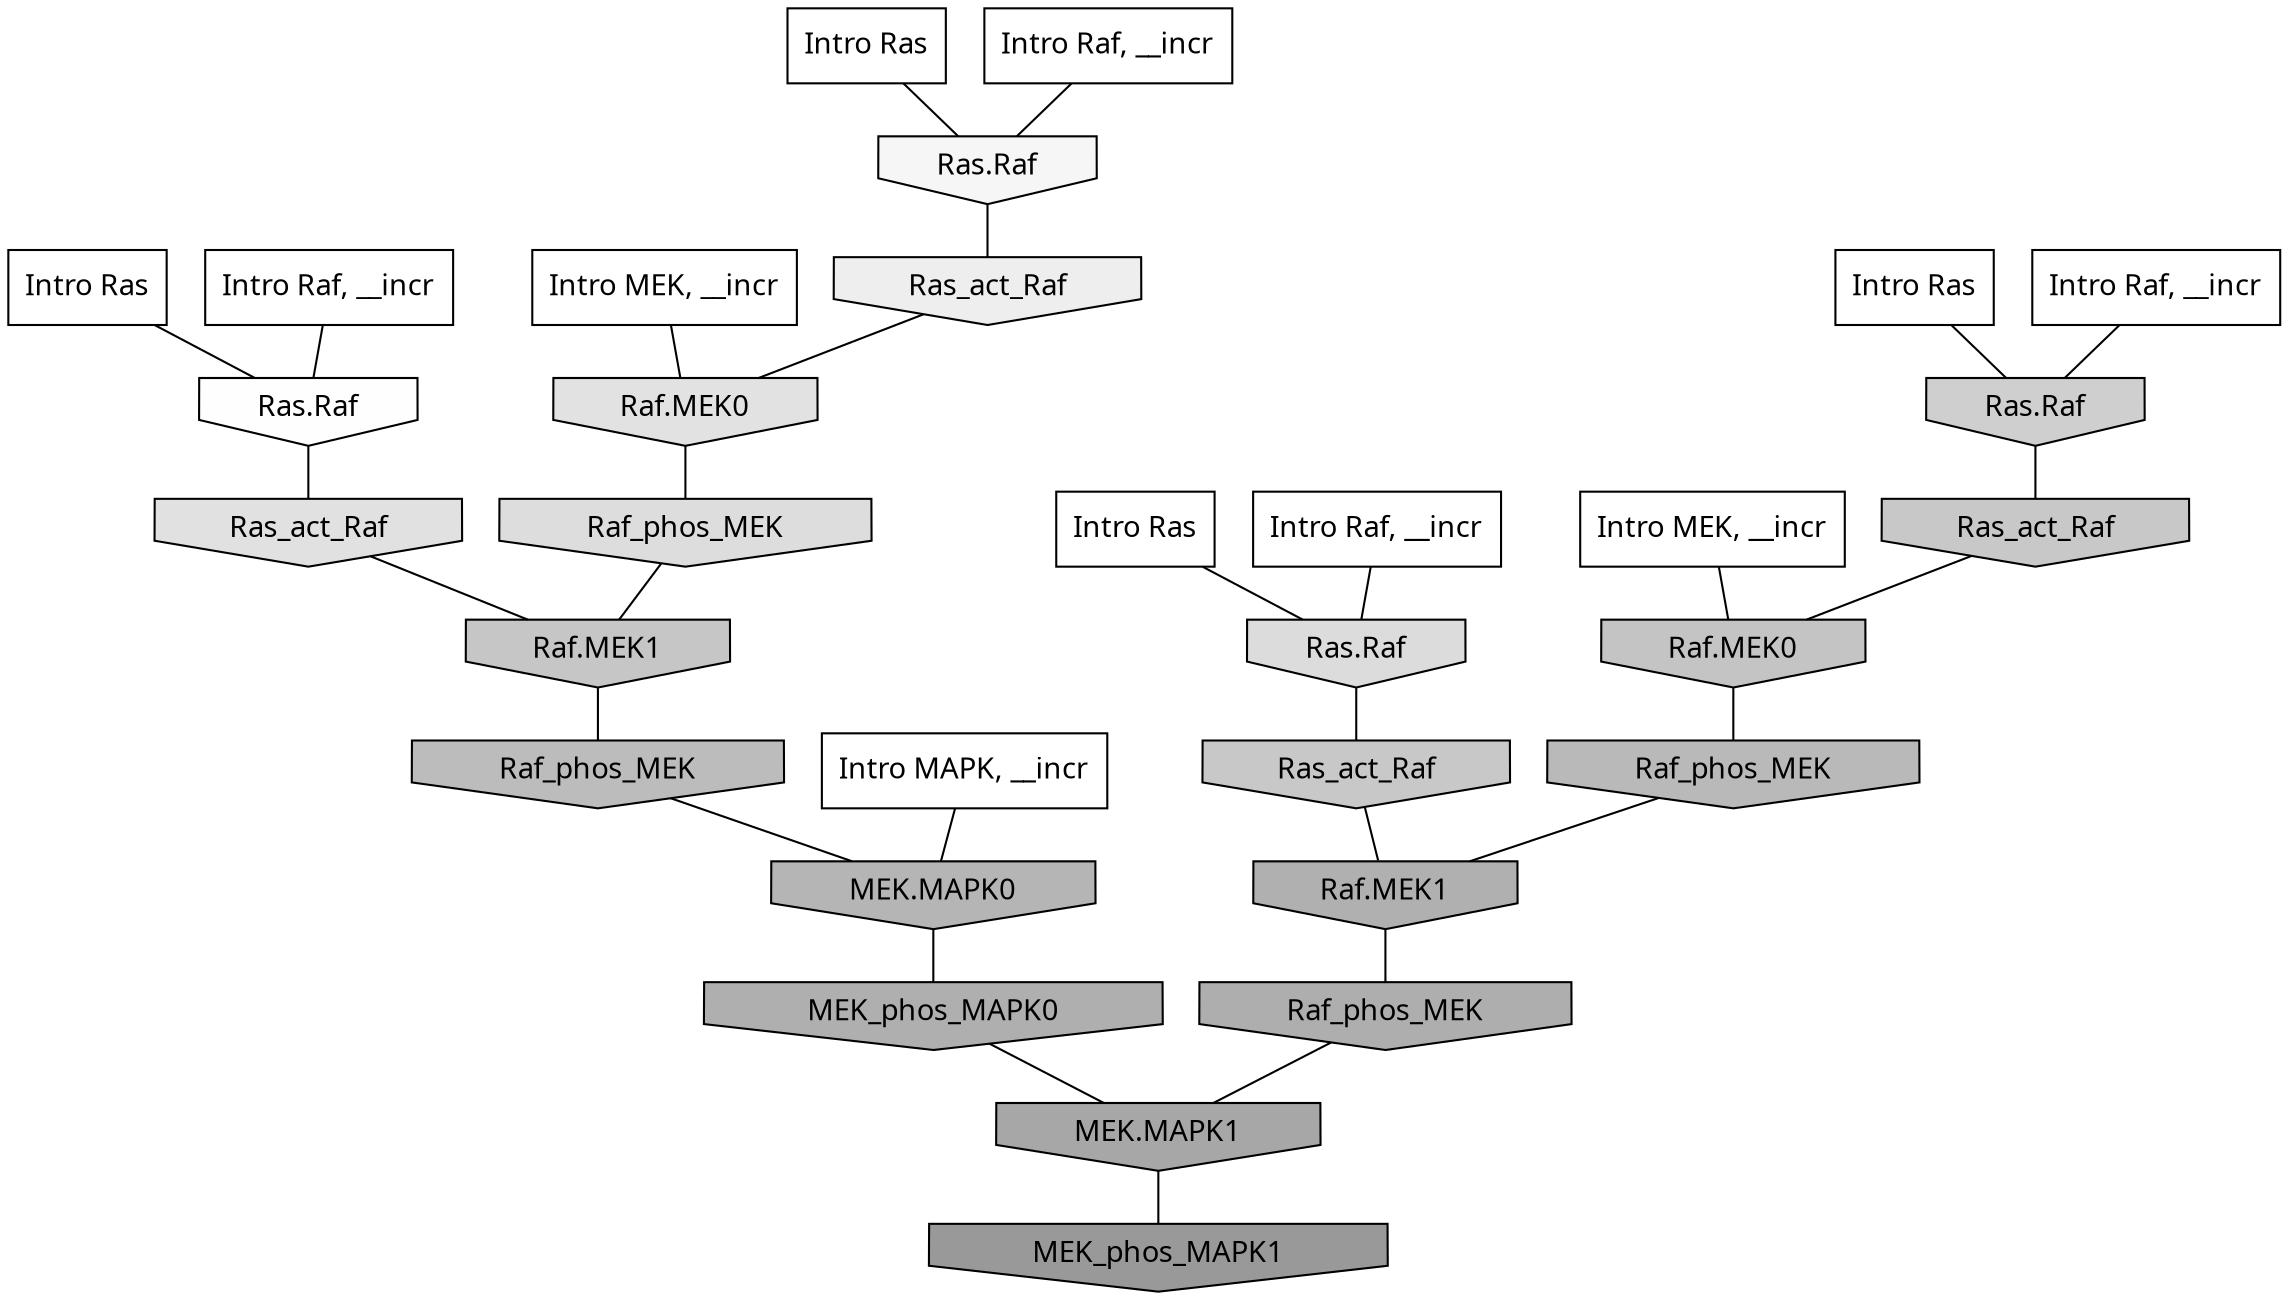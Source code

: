 digraph G{
  rankdir="TB";
  ranksep=0.30;
  node [fontname="CMU Serif"];
  edge [fontname="CMU Serif"];
  
  43 [label="Intro Ras", shape=rectangle, style=filled, fillcolor="0.000 0.000 1.000"]
  
  57 [label="Intro Ras", shape=rectangle, style=filled, fillcolor="0.000 0.000 1.000"]
  
  64 [label="Intro Ras", shape=rectangle, style=filled, fillcolor="0.000 0.000 1.000"]
  
  85 [label="Intro Ras", shape=rectangle, style=filled, fillcolor="0.000 0.000 1.000"]
  
  301 [label="Intro Raf, __incr", shape=rectangle, style=filled, fillcolor="0.000 0.000 1.000"]
  
  838 [label="Intro Raf, __incr", shape=rectangle, style=filled, fillcolor="0.000 0.000 1.000"]
  
  863 [label="Intro Raf, __incr", shape=rectangle, style=filled, fillcolor="0.000 0.000 1.000"]
  
  1094 [label="Intro Raf, __incr", shape=rectangle, style=filled, fillcolor="0.000 0.000 1.000"]
  
  1368 [label="Intro MEK, __incr", shape=rectangle, style=filled, fillcolor="0.000 0.000 1.000"]
  
  1371 [label="Intro MEK, __incr", shape=rectangle, style=filled, fillcolor="0.000 0.000 1.000"]
  
  2512 [label="Intro MAPK, __incr", shape=rectangle, style=filled, fillcolor="0.000 0.000 1.000"]
  
  3341 [label="Ras.Raf", shape=invhouse, style=filled, fillcolor="0.000 0.000 0.996"]
  
  3571 [label="Ras.Raf", shape=invhouse, style=filled, fillcolor="0.000 0.000 0.964"]
  
  4028 [label="Ras_act_Raf", shape=invhouse, style=filled, fillcolor="0.000 0.000 0.931"]
  
  4804 [label="Raf.MEK0", shape=invhouse, style=filled, fillcolor="0.000 0.000 0.884"]
  
  4891 [label="Ras_act_Raf", shape=invhouse, style=filled, fillcolor="0.000 0.000 0.879"]
  
  5150 [label="Raf_phos_MEK", shape=invhouse, style=filled, fillcolor="0.000 0.000 0.864"]
  
  5234 [label="Ras.Raf", shape=invhouse, style=filled, fillcolor="0.000 0.000 0.860"]
  
  6281 [label="Ras.Raf", shape=invhouse, style=filled, fillcolor="0.000 0.000 0.809"]
  
  7012 [label="Ras_act_Raf", shape=invhouse, style=filled, fillcolor="0.000 0.000 0.784"]
  
  7056 [label="Ras_act_Raf", shape=invhouse, style=filled, fillcolor="0.000 0.000 0.782"]
  
  7277 [label="Raf.MEK1", shape=invhouse, style=filled, fillcolor="0.000 0.000 0.776"]
  
  7605 [label="Raf.MEK0", shape=invhouse, style=filled, fillcolor="0.000 0.000 0.767"]
  
  8677 [label="Raf_phos_MEK", shape=invhouse, style=filled, fillcolor="0.000 0.000 0.738"]
  
  9086 [label="Raf_phos_MEK", shape=invhouse, style=filled, fillcolor="0.000 0.000 0.726"]
  
  9969 [label="MEK.MAPK0", shape=invhouse, style=filled, fillcolor="0.000 0.000 0.709"]
  
  10948 [label="Raf.MEK1", shape=invhouse, style=filled, fillcolor="0.000 0.000 0.690"]
  
  11239 [label="MEK_phos_MAPK0", shape=invhouse, style=filled, fillcolor="0.000 0.000 0.685"]
  
  11429 [label="Raf_phos_MEK", shape=invhouse, style=filled, fillcolor="0.000 0.000 0.682"]
  
  13185 [label="MEK.MAPK1", shape=invhouse, style=filled, fillcolor="0.000 0.000 0.655"]
  
  16701 [label="MEK_phos_MAPK1", shape=invhouse, style=filled, fillcolor="0.000 0.000 0.600"]
  
  
  13185 -> 16701 [dir=none, color="0.000 0.000 0.000"] 
  11429 -> 13185 [dir=none, color="0.000 0.000 0.000"] 
  11239 -> 13185 [dir=none, color="0.000 0.000 0.000"] 
  10948 -> 11429 [dir=none, color="0.000 0.000 0.000"] 
  9969 -> 11239 [dir=none, color="0.000 0.000 0.000"] 
  9086 -> 10948 [dir=none, color="0.000 0.000 0.000"] 
  8677 -> 9969 [dir=none, color="0.000 0.000 0.000"] 
  7605 -> 9086 [dir=none, color="0.000 0.000 0.000"] 
  7277 -> 8677 [dir=none, color="0.000 0.000 0.000"] 
  7056 -> 10948 [dir=none, color="0.000 0.000 0.000"] 
  7012 -> 7605 [dir=none, color="0.000 0.000 0.000"] 
  6281 -> 7012 [dir=none, color="0.000 0.000 0.000"] 
  5234 -> 7056 [dir=none, color="0.000 0.000 0.000"] 
  5150 -> 7277 [dir=none, color="0.000 0.000 0.000"] 
  4891 -> 7277 [dir=none, color="0.000 0.000 0.000"] 
  4804 -> 5150 [dir=none, color="0.000 0.000 0.000"] 
  4028 -> 4804 [dir=none, color="0.000 0.000 0.000"] 
  3571 -> 4028 [dir=none, color="0.000 0.000 0.000"] 
  3341 -> 4891 [dir=none, color="0.000 0.000 0.000"] 
  2512 -> 9969 [dir=none, color="0.000 0.000 0.000"] 
  1371 -> 4804 [dir=none, color="0.000 0.000 0.000"] 
  1368 -> 7605 [dir=none, color="0.000 0.000 0.000"] 
  1094 -> 5234 [dir=none, color="0.000 0.000 0.000"] 
  863 -> 6281 [dir=none, color="0.000 0.000 0.000"] 
  838 -> 3571 [dir=none, color="0.000 0.000 0.000"] 
  301 -> 3341 [dir=none, color="0.000 0.000 0.000"] 
  85 -> 5234 [dir=none, color="0.000 0.000 0.000"] 
  64 -> 3571 [dir=none, color="0.000 0.000 0.000"] 
  57 -> 6281 [dir=none, color="0.000 0.000 0.000"] 
  43 -> 3341 [dir=none, color="0.000 0.000 0.000"] 
  
  }
